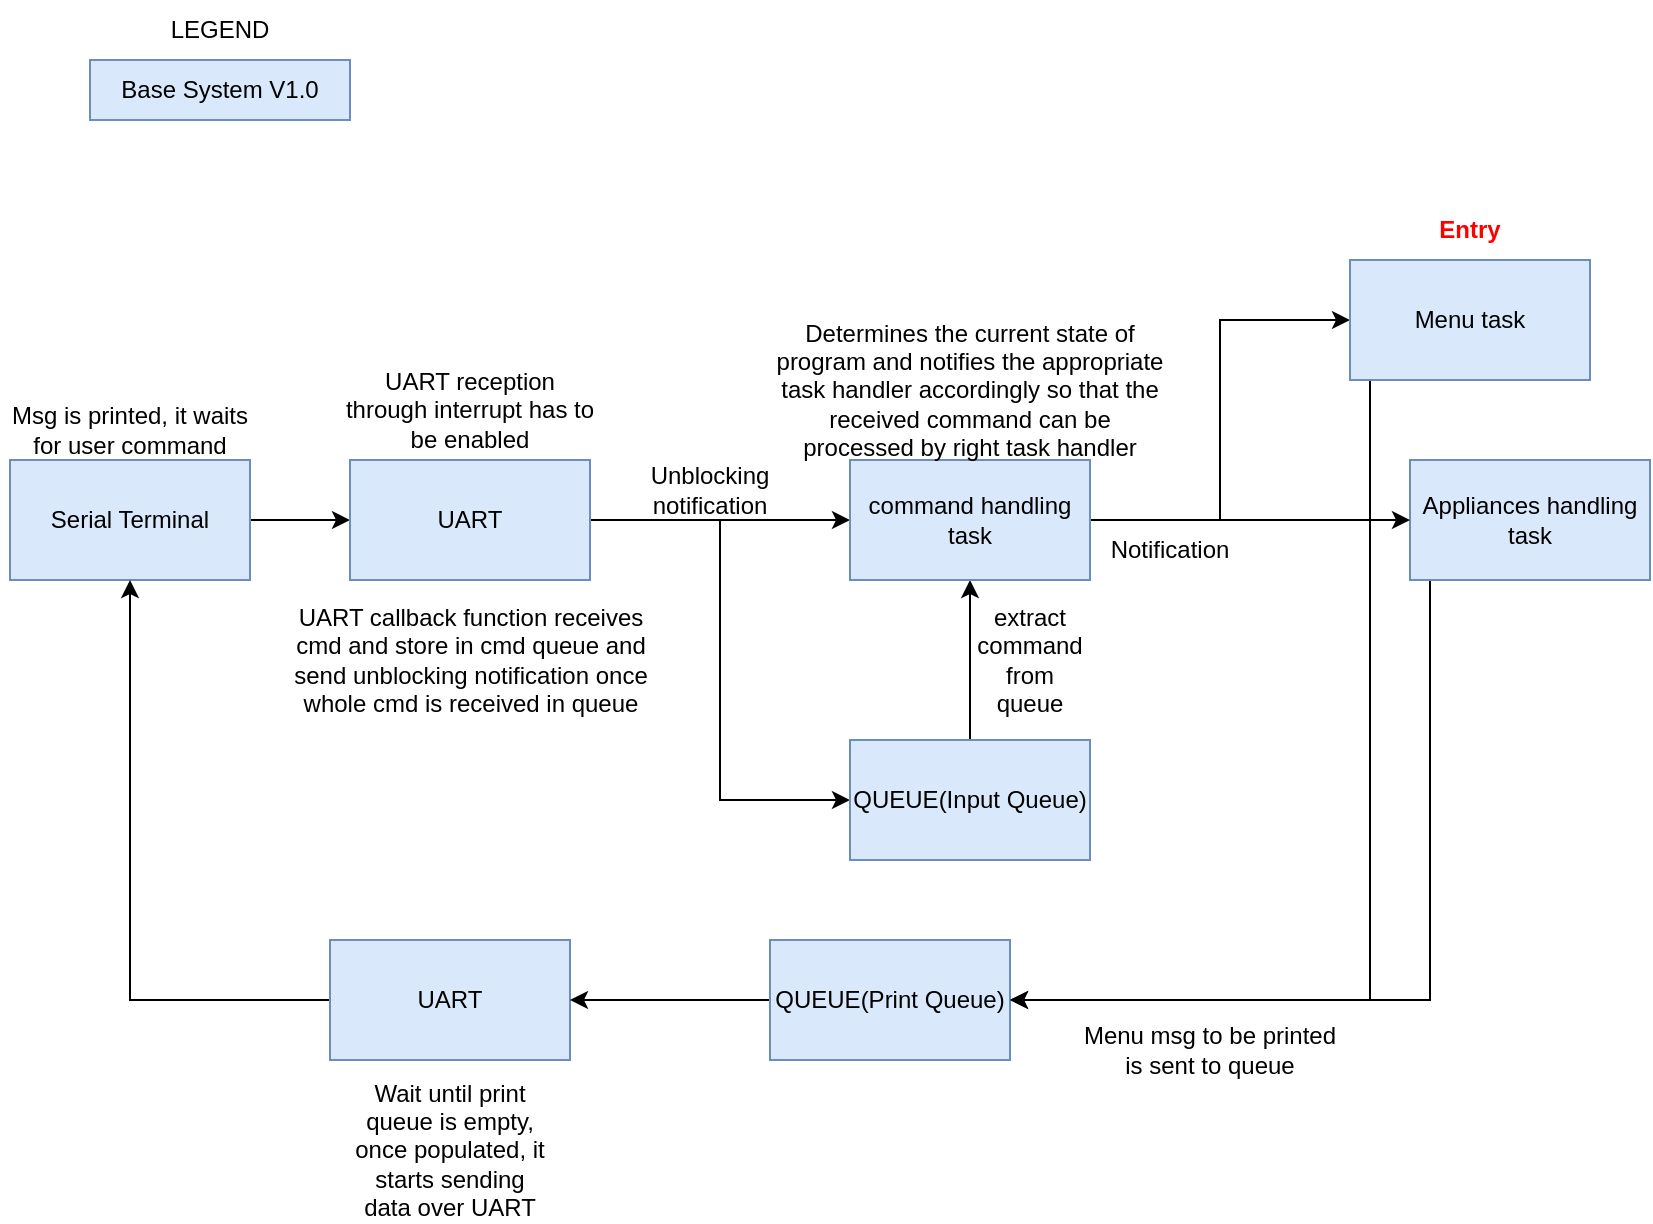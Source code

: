 <mxfile version="20.7.4" type="device"><diagram id="94UObYlHtPfTRSDlO2LH" name="Page-1"><mxGraphModel dx="836" dy="1595" grid="1" gridSize="10" guides="1" tooltips="1" connect="1" arrows="1" fold="1" page="1" pageScale="1" pageWidth="850" pageHeight="1100" math="0" shadow="0"><root><mxCell id="0"/><mxCell id="1" parent="0"/><mxCell id="WiBEJOVQ645WY8JVAULB-15" style="edgeStyle=orthogonalEdgeStyle;rounded=0;orthogonalLoop=1;jettySize=auto;html=1;entryX=0;entryY=0.5;entryDx=0;entryDy=0;" parent="1" source="WiBEJOVQ645WY8JVAULB-6" target="WiBEJOVQ645WY8JVAULB-7" edge="1"><mxGeometry relative="1" as="geometry"><Array as="points"><mxPoint x="110" y="210"/></Array></mxGeometry></mxCell><mxCell id="WiBEJOVQ645WY8JVAULB-6" value="Serial Terminal" style="rounded=0;whiteSpace=wrap;html=1;fillColor=#dae8fc;strokeColor=#6c8ebf;" parent="1" vertex="1"><mxGeometry x="10" y="180" width="120" height="60" as="geometry"/></mxCell><mxCell id="WiBEJOVQ645WY8JVAULB-16" style="edgeStyle=orthogonalEdgeStyle;rounded=0;orthogonalLoop=1;jettySize=auto;html=1;entryX=0;entryY=0.5;entryDx=0;entryDy=0;" parent="1" source="WiBEJOVQ645WY8JVAULB-7" target="pL1Dl9MhUqy0RPLAcdMT-1" edge="1"><mxGeometry relative="1" as="geometry"/></mxCell><mxCell id="pL1Dl9MhUqy0RPLAcdMT-21" style="edgeStyle=orthogonalEdgeStyle;rounded=0;orthogonalLoop=1;jettySize=auto;html=1;entryX=0;entryY=0.5;entryDx=0;entryDy=0;" edge="1" parent="1" source="WiBEJOVQ645WY8JVAULB-7" target="WiBEJOVQ645WY8JVAULB-8"><mxGeometry relative="1" as="geometry"/></mxCell><mxCell id="WiBEJOVQ645WY8JVAULB-7" value="UART" style="rounded=0;whiteSpace=wrap;html=1;fillColor=#dae8fc;strokeColor=#6c8ebf;" parent="1" vertex="1"><mxGeometry x="180" y="180" width="120" height="60" as="geometry"/></mxCell><mxCell id="pL1Dl9MhUqy0RPLAcdMT-22" style="edgeStyle=orthogonalEdgeStyle;rounded=0;orthogonalLoop=1;jettySize=auto;html=1;entryX=0.5;entryY=1;entryDx=0;entryDy=0;" edge="1" parent="1" source="WiBEJOVQ645WY8JVAULB-8" target="pL1Dl9MhUqy0RPLAcdMT-1"><mxGeometry relative="1" as="geometry"/></mxCell><mxCell id="WiBEJOVQ645WY8JVAULB-8" value="QUEUE(Input Queue)" style="rounded=0;whiteSpace=wrap;html=1;fillColor=#dae8fc;strokeColor=#6c8ebf;" parent="1" vertex="1"><mxGeometry x="430" y="320" width="120" height="60" as="geometry"/></mxCell><mxCell id="WiBEJOVQ645WY8JVAULB-21" style="edgeStyle=orthogonalEdgeStyle;rounded=0;orthogonalLoop=1;jettySize=auto;html=1;" parent="1" source="WiBEJOVQ645WY8JVAULB-10" target="WiBEJOVQ645WY8JVAULB-6" edge="1"><mxGeometry relative="1" as="geometry"/></mxCell><mxCell id="WiBEJOVQ645WY8JVAULB-10" value="UART" style="rounded=0;whiteSpace=wrap;html=1;fillColor=#dae8fc;strokeColor=#6c8ebf;" parent="1" vertex="1"><mxGeometry x="170" y="420" width="120" height="60" as="geometry"/></mxCell><mxCell id="WiBEJOVQ645WY8JVAULB-20" style="edgeStyle=orthogonalEdgeStyle;rounded=0;orthogonalLoop=1;jettySize=auto;html=1;" parent="1" source="WiBEJOVQ645WY8JVAULB-11" edge="1"><mxGeometry relative="1" as="geometry"><mxPoint x="290" y="450" as="targetPoint"/></mxGeometry></mxCell><mxCell id="WiBEJOVQ645WY8JVAULB-11" value="QUEUE(Print Queue)" style="rounded=0;whiteSpace=wrap;html=1;fillColor=#dae8fc;strokeColor=#6c8ebf;" parent="1" vertex="1"><mxGeometry x="390" y="420" width="120" height="60" as="geometry"/></mxCell><mxCell id="pL1Dl9MhUqy0RPLAcdMT-37" style="edgeStyle=orthogonalEdgeStyle;rounded=0;orthogonalLoop=1;jettySize=auto;html=1;entryX=1;entryY=0.5;entryDx=0;entryDy=0;" edge="1" parent="1" source="_wIuH5sFQdVt79_QmOND-1" target="WiBEJOVQ645WY8JVAULB-11"><mxGeometry relative="1" as="geometry"><Array as="points"><mxPoint x="720" y="450"/></Array></mxGeometry></mxCell><mxCell id="_wIuH5sFQdVt79_QmOND-1" value="Appliances handling task" style="rounded=0;whiteSpace=wrap;html=1;fillColor=#dae8fc;strokeColor=#6c8ebf;" parent="1" vertex="1"><mxGeometry x="710" y="180" width="120" height="60" as="geometry"/></mxCell><mxCell id="pL1Dl9MhUqy0RPLAcdMT-24" style="edgeStyle=orthogonalEdgeStyle;rounded=0;orthogonalLoop=1;jettySize=auto;html=1;entryX=0;entryY=0.5;entryDx=0;entryDy=0;" edge="1" parent="1" source="pL1Dl9MhUqy0RPLAcdMT-1" target="pL1Dl9MhUqy0RPLAcdMT-11"><mxGeometry relative="1" as="geometry"/></mxCell><mxCell id="pL1Dl9MhUqy0RPLAcdMT-36" style="edgeStyle=orthogonalEdgeStyle;rounded=0;orthogonalLoop=1;jettySize=auto;html=1;entryX=0;entryY=0.5;entryDx=0;entryDy=0;" edge="1" parent="1" source="pL1Dl9MhUqy0RPLAcdMT-1" target="_wIuH5sFQdVt79_QmOND-1"><mxGeometry relative="1" as="geometry"/></mxCell><mxCell id="pL1Dl9MhUqy0RPLAcdMT-1" value="command handling task" style="rounded=0;whiteSpace=wrap;html=1;fillColor=#dae8fc;strokeColor=#6c8ebf;" vertex="1" parent="1"><mxGeometry x="430" y="180" width="120" height="60" as="geometry"/></mxCell><mxCell id="pL1Dl9MhUqy0RPLAcdMT-4" value="Determines the current state of program and notifies the appropriate task handler accordingly so that the received command can be processed by right task handler" style="text;html=1;strokeColor=none;fillColor=none;align=center;verticalAlign=middle;whiteSpace=wrap;rounded=0;" vertex="1" parent="1"><mxGeometry x="390" y="130" width="200" height="30" as="geometry"/></mxCell><mxCell id="pL1Dl9MhUqy0RPLAcdMT-5" style="edgeStyle=orthogonalEdgeStyle;rounded=0;orthogonalLoop=1;jettySize=auto;html=1;exitX=0.5;exitY=1;exitDx=0;exitDy=0;" edge="1" parent="1" source="pL1Dl9MhUqy0RPLAcdMT-4" target="pL1Dl9MhUqy0RPLAcdMT-4"><mxGeometry relative="1" as="geometry"/></mxCell><mxCell id="pL1Dl9MhUqy0RPLAcdMT-7" value="UART callback function receives cmd and store in cmd queue and send unblocking notification once whole cmd is received in queue" style="text;html=1;strokeColor=none;fillColor=none;align=center;verticalAlign=middle;whiteSpace=wrap;rounded=0;" vertex="1" parent="1"><mxGeometry x="142.5" y="250" width="195" height="60" as="geometry"/></mxCell><mxCell id="pL1Dl9MhUqy0RPLAcdMT-10" value="Unblocking notification" style="text;html=1;strokeColor=none;fillColor=none;align=center;verticalAlign=middle;whiteSpace=wrap;rounded=0;" vertex="1" parent="1"><mxGeometry x="330" y="180" width="60" height="30" as="geometry"/></mxCell><mxCell id="pL1Dl9MhUqy0RPLAcdMT-25" style="edgeStyle=orthogonalEdgeStyle;rounded=0;orthogonalLoop=1;jettySize=auto;html=1;entryX=1;entryY=0.5;entryDx=0;entryDy=0;" edge="1" parent="1" source="pL1Dl9MhUqy0RPLAcdMT-11" target="WiBEJOVQ645WY8JVAULB-11"><mxGeometry relative="1" as="geometry"><Array as="points"><mxPoint x="690" y="450"/></Array></mxGeometry></mxCell><mxCell id="pL1Dl9MhUqy0RPLAcdMT-11" value="Menu task" style="rounded=0;whiteSpace=wrap;html=1;fillColor=#dae8fc;strokeColor=#6c8ebf;" vertex="1" parent="1"><mxGeometry x="680" y="80" width="120" height="60" as="geometry"/></mxCell><mxCell id="pL1Dl9MhUqy0RPLAcdMT-14" value="extract command from queue" style="text;html=1;strokeColor=none;fillColor=none;align=center;verticalAlign=middle;whiteSpace=wrap;rounded=0;" vertex="1" parent="1"><mxGeometry x="490" y="265" width="60" height="30" as="geometry"/></mxCell><mxCell id="pL1Dl9MhUqy0RPLAcdMT-26" value="Menu msg to be printed is sent to queue" style="text;html=1;strokeColor=none;fillColor=none;align=center;verticalAlign=middle;whiteSpace=wrap;rounded=0;" vertex="1" parent="1"><mxGeometry x="540" y="450" width="140" height="50" as="geometry"/></mxCell><mxCell id="pL1Dl9MhUqy0RPLAcdMT-33" value="Wait until print queue is empty, once populated, it starts sending data over UART" style="text;html=1;strokeColor=none;fillColor=none;align=center;verticalAlign=middle;whiteSpace=wrap;rounded=0;" vertex="1" parent="1"><mxGeometry x="180" y="510" width="100" height="30" as="geometry"/></mxCell><mxCell id="pL1Dl9MhUqy0RPLAcdMT-34" value="Msg is printed, it waits for user command" style="text;html=1;strokeColor=none;fillColor=none;align=center;verticalAlign=middle;whiteSpace=wrap;rounded=0;" vertex="1" parent="1"><mxGeometry x="5" y="150" width="130" height="30" as="geometry"/></mxCell><mxCell id="pL1Dl9MhUqy0RPLAcdMT-35" value="UART reception through interrupt has to be enabled" style="text;html=1;strokeColor=none;fillColor=none;align=center;verticalAlign=middle;whiteSpace=wrap;rounded=0;" vertex="1" parent="1"><mxGeometry x="175" y="140" width="130" height="30" as="geometry"/></mxCell><mxCell id="pL1Dl9MhUqy0RPLAcdMT-38" value="Notification" style="text;html=1;strokeColor=none;fillColor=none;align=center;verticalAlign=middle;whiteSpace=wrap;rounded=0;" vertex="1" parent="1"><mxGeometry x="500" y="210" width="180" height="30" as="geometry"/></mxCell><mxCell id="pL1Dl9MhUqy0RPLAcdMT-39" value="&lt;b&gt;&lt;font color=&quot;#ff0000&quot;&gt;Entry&lt;/font&gt;&lt;/b&gt;" style="text;html=1;strokeColor=none;fillColor=none;align=center;verticalAlign=middle;whiteSpace=wrap;rounded=0;" vertex="1" parent="1"><mxGeometry x="710" y="50" width="60" height="30" as="geometry"/></mxCell><mxCell id="pL1Dl9MhUqy0RPLAcdMT-40" value="&lt;font color=&quot;#000000&quot;&gt;Base System V1.0&lt;/font&gt;" style="rounded=0;whiteSpace=wrap;html=1;fillColor=#dae8fc;strokeColor=#6c8ebf;" vertex="1" parent="1"><mxGeometry x="50" y="-20" width="130" height="30" as="geometry"/></mxCell><mxCell id="pL1Dl9MhUqy0RPLAcdMT-41" value="&lt;font color=&quot;#000000&quot;&gt;LEGEND&lt;/font&gt;" style="text;html=1;strokeColor=none;fillColor=none;align=center;verticalAlign=middle;whiteSpace=wrap;rounded=0;fontColor=#FF0000;" vertex="1" parent="1"><mxGeometry x="85" y="-50" width="60" height="30" as="geometry"/></mxCell></root></mxGraphModel></diagram></mxfile>